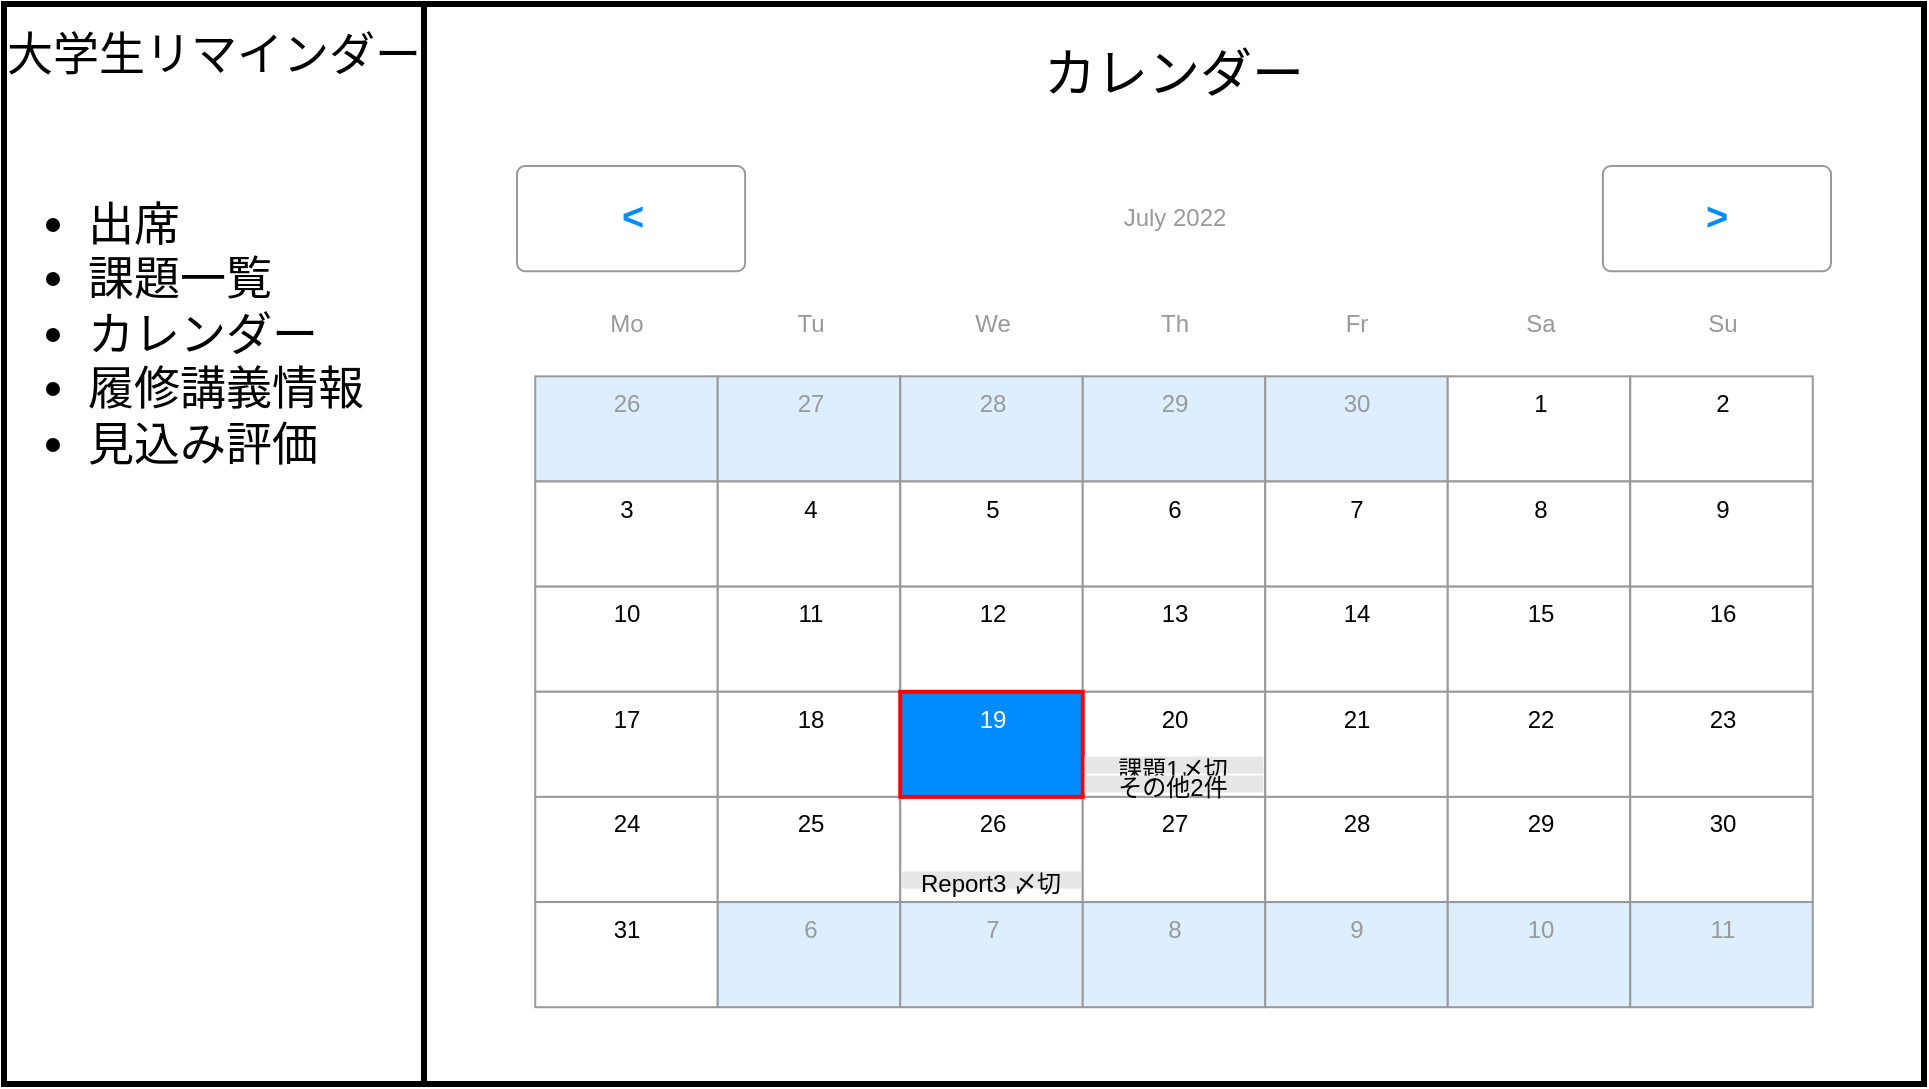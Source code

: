 <mxfile>
    <diagram id="2BS8tK5qfxSgUKIAMZh0" name="Page-1">
        <mxGraphModel dx="1087" dy="1140" grid="1" gridSize="10" guides="1" tooltips="1" connect="1" arrows="1" fold="1" page="1" pageScale="1" pageWidth="1169" pageHeight="827" background="#ffffff" math="0" shadow="0">
            <root>
                <mxCell id="0"/>
                <mxCell id="1" parent="0"/>
                <mxCell id="56" value="" style="rounded=0;whiteSpace=wrap;html=1;strokeColor=#000000;strokeWidth=3;fillColor=#FFFFFF;" vertex="1" parent="1">
                    <mxGeometry x="30" y="30" width="960" height="540" as="geometry"/>
                </mxCell>
                <mxCell id="57" value="" style="rounded=0;whiteSpace=wrap;html=1;strokeColor=#000000;strokeWidth=3;fillColor=#FFFFFF;" vertex="1" parent="1">
                    <mxGeometry x="30" y="30" width="210" height="540" as="geometry"/>
                </mxCell>
                <mxCell id="58" value="大学生リマインダー" style="text;html=1;strokeColor=none;fillColor=none;align=center;verticalAlign=middle;whiteSpace=wrap;rounded=0;fontColor=#000000;fontSize=23;" vertex="1" parent="1">
                    <mxGeometry x="30" y="40" width="210" height="30" as="geometry"/>
                </mxCell>
                <mxCell id="59" value="&lt;ul&gt;&lt;li&gt;出席&lt;/li&gt;&lt;li&gt;課題一覧&lt;/li&gt;&lt;li&gt;カレンダー&lt;/li&gt;&lt;li&gt;履修講義情報&lt;/li&gt;&lt;li&gt;見込み評価&lt;/li&gt;&lt;/ul&gt;" style="text;strokeColor=none;fillColor=none;html=1;whiteSpace=wrap;verticalAlign=middle;overflow=hidden;fontSize=23;fontColor=#000000;" vertex="1" parent="1">
                    <mxGeometry x="30" y="80" width="210" height="230" as="geometry"/>
                </mxCell>
                <mxCell id="2" value="" style="strokeWidth=1;shadow=0;dashed=0;align=center;html=1;shape=mxgraph.mockup.forms.rrect;rSize=5;strokeColor=none;fillColor=#ffffff;" vertex="1" parent="1">
                    <mxGeometry x="250" y="90" width="730" height="460" as="geometry"/>
                </mxCell>
                <mxCell id="3" value="July 2022" style="strokeWidth=1;shadow=0;dashed=0;align=center;html=1;shape=mxgraph.mockup.forms.anchor;fontColor=#999999;" vertex="1" parent="2">
                    <mxGeometry x="136.875" y="21.029" width="456.25" height="52.571" as="geometry"/>
                </mxCell>
                <mxCell id="4" value="&lt;" style="strokeWidth=1;shadow=0;dashed=0;align=center;html=1;shape=mxgraph.mockup.forms.rrect;rSize=4;strokeColor=#999999;fontColor=#008cff;fontSize=19;fontStyle=1;" vertex="1" parent="2">
                    <mxGeometry x="36.5" y="21.029" width="114.063" height="52.571" as="geometry"/>
                </mxCell>
                <mxCell id="5" value="&gt;" style="strokeWidth=1;shadow=0;dashed=0;align=center;html=1;shape=mxgraph.mockup.forms.rrect;rSize=4;strokeColor=#999999;fontColor=#008cff;fontSize=19;fontStyle=1;" vertex="1" parent="2">
                    <mxGeometry x="579.438" y="21.029" width="114.063" height="52.571" as="geometry"/>
                </mxCell>
                <mxCell id="6" value="Mo" style="strokeWidth=1;shadow=0;dashed=0;align=center;html=1;shape=mxgraph.mockup.forms.anchor;fontColor=#999999;" vertex="1" parent="2">
                    <mxGeometry x="45.625" y="73.6" width="91.25" height="52.571" as="geometry"/>
                </mxCell>
                <mxCell id="7" value="Tu" style="strokeWidth=1;shadow=0;dashed=0;align=center;html=1;shape=mxgraph.mockup.forms.anchor;fontColor=#999999;" vertex="1" parent="2">
                    <mxGeometry x="136.875" y="73.6" width="91.25" height="52.571" as="geometry"/>
                </mxCell>
                <mxCell id="8" value="We" style="strokeWidth=1;shadow=0;dashed=0;align=center;html=1;shape=mxgraph.mockup.forms.anchor;fontColor=#999999;" vertex="1" parent="2">
                    <mxGeometry x="228.125" y="73.6" width="91.25" height="52.571" as="geometry"/>
                </mxCell>
                <mxCell id="9" value="Th" style="strokeWidth=1;shadow=0;dashed=0;align=center;html=1;shape=mxgraph.mockup.forms.anchor;fontColor=#999999;" vertex="1" parent="2">
                    <mxGeometry x="319.375" y="73.6" width="91.25" height="52.571" as="geometry"/>
                </mxCell>
                <mxCell id="10" value="Fr" style="strokeWidth=1;shadow=0;dashed=0;align=center;html=1;shape=mxgraph.mockup.forms.anchor;fontColor=#999999;" vertex="1" parent="2">
                    <mxGeometry x="410.625" y="73.6" width="91.25" height="52.571" as="geometry"/>
                </mxCell>
                <mxCell id="11" value="Sa" style="strokeWidth=1;shadow=0;dashed=0;align=center;html=1;shape=mxgraph.mockup.forms.anchor;fontColor=#999999;" vertex="1" parent="2">
                    <mxGeometry x="501.875" y="73.6" width="91.25" height="52.571" as="geometry"/>
                </mxCell>
                <mxCell id="12" value="Su" style="strokeWidth=1;shadow=0;dashed=0;align=center;html=1;shape=mxgraph.mockup.forms.anchor;fontColor=#999999;" vertex="1" parent="2">
                    <mxGeometry x="593.125" y="73.6" width="91.25" height="52.571" as="geometry"/>
                </mxCell>
                <mxCell id="13" value="26" style="strokeWidth=1;shadow=0;dashed=0;align=center;html=1;shape=mxgraph.mockup.forms.rrect;rSize=0;strokeColor=#999999;fontColor=#999999;verticalAlign=top;fillColor=#DDEEFF;" vertex="1" parent="2">
                    <mxGeometry x="45.625" y="126.171" width="91.25" height="52.571" as="geometry"/>
                </mxCell>
                <mxCell id="14" value="27" style="strokeWidth=1;shadow=0;dashed=0;align=center;html=1;shape=mxgraph.mockup.forms.rrect;rSize=0;strokeColor=#999999;fontColor=#999999;verticalAlign=top;fillColor=#DDEEFF;" vertex="1" parent="2">
                    <mxGeometry x="136.875" y="126.171" width="91.25" height="52.571" as="geometry"/>
                </mxCell>
                <mxCell id="15" value="28" style="strokeWidth=1;shadow=0;dashed=0;align=center;html=1;shape=mxgraph.mockup.forms.rrect;rSize=0;strokeColor=#999999;fontColor=#999999;verticalAlign=top;fillColor=#DDEEFF;" vertex="1" parent="2">
                    <mxGeometry x="228.125" y="126.171" width="91.25" height="52.571" as="geometry"/>
                </mxCell>
                <mxCell id="16" value="29" style="strokeWidth=1;shadow=0;dashed=0;align=center;html=1;shape=mxgraph.mockup.forms.rrect;rSize=0;strokeColor=#999999;fontColor=#999999;verticalAlign=top;fillColor=#DDEEFF;" vertex="1" parent="2">
                    <mxGeometry x="319.375" y="126.171" width="91.25" height="52.571" as="geometry"/>
                </mxCell>
                <mxCell id="17" value="30" style="strokeWidth=1;shadow=0;dashed=0;align=center;html=1;shape=mxgraph.mockup.forms.rrect;rSize=0;strokeColor=#999999;fontColor=#999999;verticalAlign=top;fillColor=#DDEEFF;" vertex="1" parent="2">
                    <mxGeometry x="410.625" y="126.171" width="91.25" height="52.571" as="geometry"/>
                </mxCell>
                <mxCell id="18" value="1" style="strokeWidth=1;shadow=0;dashed=0;align=center;html=1;shape=mxgraph.mockup.forms.rrect;rSize=0;strokeColor=#999999;fontColor=#000000;verticalAlign=top;fillColor=#FFFFFF;" vertex="1" parent="2">
                    <mxGeometry x="501.875" y="126.171" width="91.25" height="52.571" as="geometry"/>
                </mxCell>
                <mxCell id="19" value="2" style="strokeWidth=1;shadow=0;dashed=0;align=center;html=1;shape=mxgraph.mockup.forms.rrect;rSize=0;strokeColor=#999999;fontColor=#000000;verticalAlign=top;fillColor=#FFFFFF;" vertex="1" parent="2">
                    <mxGeometry x="593.125" y="126.171" width="91.25" height="52.571" as="geometry"/>
                </mxCell>
                <mxCell id="20" value="3" style="strokeWidth=1;shadow=0;dashed=0;align=center;html=1;shape=mxgraph.mockup.forms.rrect;rSize=0;strokeColor=#999999;fontColor=#000000;verticalAlign=top;fillColor=#FFFFFF;" vertex="1" parent="2">
                    <mxGeometry x="45.625" y="178.743" width="91.25" height="52.571" as="geometry"/>
                </mxCell>
                <mxCell id="21" value="4" style="strokeWidth=1;shadow=0;dashed=0;align=center;html=1;shape=mxgraph.mockup.forms.rrect;rSize=0;strokeColor=#999999;fontColor=#000000;verticalAlign=top;fillColor=#FFFFFF;" vertex="1" parent="2">
                    <mxGeometry x="136.875" y="178.743" width="91.25" height="52.571" as="geometry"/>
                </mxCell>
                <mxCell id="22" value="5" style="strokeWidth=1;shadow=0;dashed=0;align=center;html=1;shape=mxgraph.mockup.forms.rrect;rSize=0;strokeColor=#999999;fontColor=#000000;verticalAlign=top;fillColor=#FFFFFF;" vertex="1" parent="2">
                    <mxGeometry x="228.125" y="178.743" width="91.25" height="52.571" as="geometry"/>
                </mxCell>
                <mxCell id="23" value="6" style="strokeWidth=1;shadow=0;dashed=0;align=center;html=1;shape=mxgraph.mockup.forms.rrect;rSize=0;strokeColor=#999999;fontColor=#000000;verticalAlign=top;fillColor=#FFFFFF;" vertex="1" parent="2">
                    <mxGeometry x="319.375" y="178.743" width="91.25" height="52.571" as="geometry"/>
                </mxCell>
                <mxCell id="24" value="7" style="strokeWidth=1;shadow=0;dashed=0;align=center;html=1;shape=mxgraph.mockup.forms.rrect;rSize=0;strokeColor=#999999;fontColor=#000000;verticalAlign=top;fillColor=#FFFFFF;" vertex="1" parent="2">
                    <mxGeometry x="410.625" y="178.743" width="91.25" height="52.571" as="geometry"/>
                </mxCell>
                <mxCell id="25" value="8" style="strokeWidth=1;shadow=0;dashed=0;align=center;html=1;shape=mxgraph.mockup.forms.rrect;rSize=0;strokeColor=#999999;fontColor=#000000;verticalAlign=top;fillColor=#FFFFFF;" vertex="1" parent="2">
                    <mxGeometry x="501.875" y="178.743" width="91.25" height="52.571" as="geometry"/>
                </mxCell>
                <mxCell id="26" value="9" style="strokeWidth=1;shadow=0;dashed=0;align=center;html=1;shape=mxgraph.mockup.forms.rrect;rSize=0;strokeColor=#999999;fontColor=#000000;verticalAlign=top;fillColor=#FFFFFF;" vertex="1" parent="2">
                    <mxGeometry x="593.125" y="178.743" width="91.25" height="52.571" as="geometry"/>
                </mxCell>
                <mxCell id="27" value="10" style="strokeWidth=1;shadow=0;dashed=0;align=center;html=1;shape=mxgraph.mockup.forms.rrect;rSize=0;strokeColor=#999999;fontColor=#000000;verticalAlign=top;fillColor=#FFFFFF;" vertex="1" parent="2">
                    <mxGeometry x="45.625" y="231.314" width="91.25" height="52.571" as="geometry"/>
                </mxCell>
                <mxCell id="28" value="11" style="strokeWidth=1;shadow=0;dashed=0;align=center;html=1;shape=mxgraph.mockup.forms.rrect;rSize=0;strokeColor=#999999;fontColor=#000000;verticalAlign=top;fillColor=#FFFFFF;" vertex="1" parent="2">
                    <mxGeometry x="136.875" y="231.314" width="91.25" height="52.571" as="geometry"/>
                </mxCell>
                <mxCell id="29" value="12" style="strokeWidth=1;shadow=0;dashed=0;align=center;html=1;shape=mxgraph.mockup.forms.rrect;rSize=0;strokeColor=#999999;fontColor=#000000;verticalAlign=top;fillColor=#FFFFFF;" vertex="1" parent="2">
                    <mxGeometry x="228.125" y="231.314" width="91.25" height="52.571" as="geometry"/>
                </mxCell>
                <mxCell id="30" value="13" style="strokeWidth=1;shadow=0;dashed=0;align=center;html=1;shape=mxgraph.mockup.forms.rrect;rSize=0;strokeColor=#999999;fontColor=#000000;verticalAlign=top;fillColor=#FFFFFF;" vertex="1" parent="2">
                    <mxGeometry x="319.375" y="231.314" width="91.25" height="52.571" as="geometry"/>
                </mxCell>
                <mxCell id="31" value="14" style="strokeWidth=1;shadow=0;dashed=0;align=center;html=1;shape=mxgraph.mockup.forms.rrect;rSize=0;strokeColor=#999999;fontColor=#000000;verticalAlign=top;fillColor=#FFFFFF;" vertex="1" parent="2">
                    <mxGeometry x="410.625" y="231.314" width="91.25" height="52.571" as="geometry"/>
                </mxCell>
                <mxCell id="32" value="15" style="strokeWidth=1;shadow=0;dashed=0;align=center;html=1;shape=mxgraph.mockup.forms.rrect;rSize=0;strokeColor=#999999;fontColor=#000000;verticalAlign=top;fillColor=#FFFFFF;" vertex="1" parent="2">
                    <mxGeometry x="501.875" y="231.314" width="91.25" height="52.571" as="geometry"/>
                </mxCell>
                <mxCell id="33" value="16" style="strokeWidth=1;shadow=0;dashed=0;align=center;html=1;shape=mxgraph.mockup.forms.rrect;rSize=0;strokeColor=#999999;fontColor=#000000;verticalAlign=top;fillColor=#FFFFFF;" vertex="1" parent="2">
                    <mxGeometry x="593.125" y="231.314" width="91.25" height="52.571" as="geometry"/>
                </mxCell>
                <mxCell id="34" value="17" style="strokeWidth=1;shadow=0;dashed=0;align=center;html=1;shape=mxgraph.mockup.forms.rrect;rSize=0;strokeColor=#999999;fontColor=#000000;verticalAlign=top;fillColor=#FFFFFF;" vertex="1" parent="2">
                    <mxGeometry x="45.625" y="283.886" width="91.25" height="52.571" as="geometry"/>
                </mxCell>
                <mxCell id="35" value="18" style="strokeWidth=1;shadow=0;dashed=0;align=center;html=1;shape=mxgraph.mockup.forms.rrect;rSize=0;strokeColor=#999999;fontColor=#000000;verticalAlign=top;fillColor=#FFFFFF;" vertex="1" parent="2">
                    <mxGeometry x="136.875" y="283.886" width="91.25" height="52.571" as="geometry"/>
                </mxCell>
                <mxCell id="36" value="20" style="strokeWidth=1;shadow=0;dashed=0;align=center;html=1;shape=mxgraph.mockup.forms.rrect;rSize=0;strokeColor=#999999;fontColor=#000000;verticalAlign=top;fillColor=#FFFFFF;" vertex="1" parent="2">
                    <mxGeometry x="319.375" y="283.886" width="91.25" height="52.571" as="geometry"/>
                </mxCell>
                <mxCell id="37" value="21" style="strokeWidth=1;shadow=0;dashed=0;align=center;html=1;shape=mxgraph.mockup.forms.rrect;rSize=0;strokeColor=#999999;fontColor=#000000;verticalAlign=top;fillColor=#FFFFFF;" vertex="1" parent="2">
                    <mxGeometry x="410.625" y="283.886" width="91.25" height="52.571" as="geometry"/>
                </mxCell>
                <mxCell id="38" value="22" style="strokeWidth=1;shadow=0;dashed=0;align=center;html=1;shape=mxgraph.mockup.forms.rrect;rSize=0;strokeColor=#999999;fontColor=#000000;verticalAlign=top;fillColor=#FFFFFF;" vertex="1" parent="2">
                    <mxGeometry x="501.875" y="283.886" width="91.25" height="52.571" as="geometry"/>
                </mxCell>
                <mxCell id="39" value="23" style="strokeWidth=1;shadow=0;dashed=0;align=center;html=1;shape=mxgraph.mockup.forms.rrect;rSize=0;strokeColor=#999999;fontColor=#000000;verticalAlign=top;fillColor=#FFFFFF;" vertex="1" parent="2">
                    <mxGeometry x="593.125" y="283.886" width="91.25" height="52.571" as="geometry"/>
                </mxCell>
                <mxCell id="40" value="24" style="strokeWidth=1;shadow=0;dashed=0;align=center;html=1;shape=mxgraph.mockup.forms.rrect;rSize=0;strokeColor=#999999;fontColor=#000000;verticalAlign=top;fillColor=#FFFFFF;" vertex="1" parent="2">
                    <mxGeometry x="45.625" y="336.457" width="91.25" height="52.571" as="geometry"/>
                </mxCell>
                <mxCell id="41" value="25" style="strokeWidth=1;shadow=0;dashed=0;align=center;html=1;shape=mxgraph.mockup.forms.rrect;rSize=0;strokeColor=#999999;fontColor=#000000;verticalAlign=top;fillColor=#FFFFFF;" vertex="1" parent="2">
                    <mxGeometry x="136.875" y="336.457" width="91.25" height="52.571" as="geometry"/>
                </mxCell>
                <mxCell id="42" value="26" style="strokeWidth=1;shadow=0;dashed=0;align=center;html=1;shape=mxgraph.mockup.forms.rrect;rSize=0;strokeColor=#999999;fontColor=#000000;verticalAlign=top;fillColor=#FFFFFF;" vertex="1" parent="2">
                    <mxGeometry x="228.125" y="336.457" width="91.25" height="52.571" as="geometry"/>
                </mxCell>
                <mxCell id="43" value="27" style="strokeWidth=1;shadow=0;dashed=0;align=center;html=1;shape=mxgraph.mockup.forms.rrect;rSize=0;strokeColor=#999999;fontColor=#000000;fillColor=#FFFFFF;verticalAlign=top;" vertex="1" parent="2">
                    <mxGeometry x="319.375" y="336.457" width="91.25" height="52.571" as="geometry"/>
                </mxCell>
                <mxCell id="44" value="28" style="strokeWidth=1;shadow=0;dashed=0;align=center;html=1;shape=mxgraph.mockup.forms.rrect;rSize=0;strokeColor=#999999;fontColor=#000000;fillColor=#FFFFFF;verticalAlign=top;" vertex="1" parent="2">
                    <mxGeometry x="410.625" y="336.457" width="91.25" height="52.571" as="geometry"/>
                </mxCell>
                <mxCell id="45" value="29" style="strokeWidth=1;shadow=0;dashed=0;align=center;html=1;shape=mxgraph.mockup.forms.rrect;rSize=0;strokeColor=#999999;fontColor=#000000;fillColor=#FFFFFF;verticalAlign=top;" vertex="1" parent="2">
                    <mxGeometry x="501.875" y="336.457" width="91.25" height="52.571" as="geometry"/>
                </mxCell>
                <mxCell id="46" value="30" style="strokeWidth=1;shadow=0;dashed=0;align=center;html=1;shape=mxgraph.mockup.forms.rrect;rSize=0;strokeColor=#999999;fontColor=#000000;fillColor=#FFFFFF;verticalAlign=top;" vertex="1" parent="2">
                    <mxGeometry x="593.125" y="336.457" width="91.25" height="52.571" as="geometry"/>
                </mxCell>
                <mxCell id="47" value="31" style="strokeWidth=1;shadow=0;dashed=0;align=center;html=1;shape=mxgraph.mockup.forms.rrect;rSize=0;strokeColor=#999999;fontColor=#000000;fillColor=#FFFFFF;verticalAlign=top;" vertex="1" parent="2">
                    <mxGeometry x="45.625" y="389.029" width="91.25" height="52.571" as="geometry"/>
                </mxCell>
                <mxCell id="48" value="6" style="strokeWidth=1;shadow=0;dashed=0;align=center;html=1;shape=mxgraph.mockup.forms.rrect;rSize=0;strokeColor=#999999;fontColor=#999999;fillColor=#ddeeff;verticalAlign=top;" vertex="1" parent="2">
                    <mxGeometry x="136.875" y="389.029" width="91.25" height="52.571" as="geometry"/>
                </mxCell>
                <mxCell id="49" value="7" style="strokeWidth=1;shadow=0;dashed=0;align=center;html=1;shape=mxgraph.mockup.forms.rrect;rSize=0;strokeColor=#999999;fontColor=#999999;fillColor=#ddeeff;verticalAlign=top;" vertex="1" parent="2">
                    <mxGeometry x="228.125" y="389.029" width="91.25" height="52.571" as="geometry"/>
                </mxCell>
                <mxCell id="50" value="8" style="strokeWidth=1;shadow=0;dashed=0;align=center;html=1;shape=mxgraph.mockup.forms.rrect;rSize=0;strokeColor=#999999;fontColor=#999999;fillColor=#ddeeff;verticalAlign=top;" vertex="1" parent="2">
                    <mxGeometry x="319.375" y="389.029" width="91.25" height="52.571" as="geometry"/>
                </mxCell>
                <mxCell id="51" value="9" style="strokeWidth=1;shadow=0;dashed=0;align=center;html=1;shape=mxgraph.mockup.forms.rrect;rSize=0;strokeColor=#999999;fontColor=#999999;fillColor=#ddeeff;verticalAlign=top;" vertex="1" parent="2">
                    <mxGeometry x="410.625" y="389.029" width="91.25" height="52.571" as="geometry"/>
                </mxCell>
                <mxCell id="52" value="10" style="strokeWidth=1;shadow=0;dashed=0;align=center;html=1;shape=mxgraph.mockup.forms.rrect;rSize=0;strokeColor=#999999;fontColor=#999999;fillColor=#ddeeff;verticalAlign=top;" vertex="1" parent="2">
                    <mxGeometry x="501.875" y="389.029" width="91.25" height="52.571" as="geometry"/>
                </mxCell>
                <mxCell id="53" value="11" style="strokeWidth=1;shadow=0;dashed=0;align=center;html=1;shape=mxgraph.mockup.forms.rrect;rSize=0;strokeColor=#999999;fontColor=#999999;fillColor=#ddeeff;verticalAlign=top;" vertex="1" parent="2">
                    <mxGeometry x="593.125" y="389.029" width="91.25" height="52.571" as="geometry"/>
                </mxCell>
                <mxCell id="54" value="19" style="strokeWidth=1;shadow=0;dashed=0;align=center;html=1;shape=mxgraph.mockup.forms.rrect;rSize=0;strokeColor=#ff0000;fontColor=#ffffff;strokeWidth=2;fillColor=#008cff;verticalAlign=top;" vertex="1" parent="2">
                    <mxGeometry x="228.125" y="283.886" width="91.25" height="52.571" as="geometry"/>
                </mxCell>
                <mxCell id="68" value="&lt;font style=&quot;font-size: 12px&quot;&gt;課題1〆切&lt;/font&gt;" style="text;html=1;strokeColor=none;fillColor=#E6E6E6;align=center;verticalAlign=middle;whiteSpace=wrap;rounded=0;fontSize=15;fontColor=#000000;" vertex="1" parent="2">
                    <mxGeometry x="320.285" y="316.25" width="89.43" height="8.539" as="geometry"/>
                </mxCell>
                <mxCell id="69" value="&lt;font style=&quot;font-size: 12px&quot;&gt;その他2件&lt;/font&gt;" style="text;html=1;strokeColor=none;fillColor=#E6E6E6;align=center;verticalAlign=middle;whiteSpace=wrap;rounded=0;fontSize=15;fontColor=#000000;" vertex="1" parent="2">
                    <mxGeometry x="320.285" y="325.747" width="89.43" height="8.539" as="geometry"/>
                </mxCell>
                <mxCell id="70" value="&lt;font style=&quot;font-size: 12px&quot;&gt;Report3 〆切&lt;/font&gt;" style="text;html=1;strokeColor=none;fillColor=#E6E6E6;align=center;verticalAlign=middle;whiteSpace=wrap;rounded=0;fontSize=15;fontColor=#000000;" vertex="1" parent="2">
                    <mxGeometry x="229.035" y="373.75" width="89.43" height="8.539" as="geometry"/>
                </mxCell>
                <mxCell id="67" value="カレンダー" style="text;html=1;strokeColor=none;fillColor=none;align=center;verticalAlign=middle;whiteSpace=wrap;rounded=0;fontColor=#000000;fontSize=26;" vertex="1" parent="1">
                    <mxGeometry x="240" y="50" width="750" height="30" as="geometry"/>
                </mxCell>
            </root>
        </mxGraphModel>
    </diagram>
</mxfile>